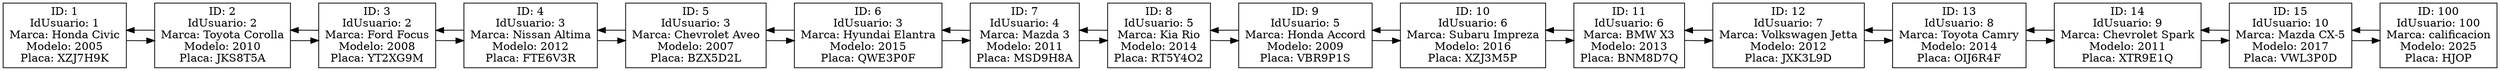 digraph G {
node [shape=box];
rankdir=LR;
V1 [label="ID: 1\nIdUsuario: 1\nMarca: Honda Civic\nModelo: 2005\nPlaca: XZJ7H9K"];
V2 [label="ID: 2\nIdUsuario: 2\nMarca: Toyota Corolla\nModelo: 2010\nPlaca: JKS8T5A"];
V1 -> V2;
V2 -> V1;
V3 [label="ID: 3\nIdUsuario: 2\nMarca: Ford Focus\nModelo: 2008\nPlaca: YT2XG9M"];
V2 -> V3;
V3 -> V2;
V4 [label="ID: 4\nIdUsuario: 3\nMarca: Nissan Altima\nModelo: 2012\nPlaca: FTE6V3R"];
V3 -> V4;
V4 -> V3;
V5 [label="ID: 5\nIdUsuario: 3\nMarca: Chevrolet Aveo\nModelo: 2007\nPlaca: BZX5D2L"];
V4 -> V5;
V5 -> V4;
V6 [label="ID: 6\nIdUsuario: 3\nMarca: Hyundai Elantra\nModelo: 2015\nPlaca: QWE3P0F"];
V5 -> V6;
V6 -> V5;
V7 [label="ID: 7\nIdUsuario: 4\nMarca: Mazda 3\nModelo: 2011\nPlaca: MSD9H8A"];
V6 -> V7;
V7 -> V6;
V8 [label="ID: 8\nIdUsuario: 5\nMarca: Kia Rio\nModelo: 2014\nPlaca: RT5Y4O2"];
V7 -> V8;
V8 -> V7;
V9 [label="ID: 9\nIdUsuario: 5\nMarca: Honda Accord\nModelo: 2009\nPlaca: VBR9P1S"];
V8 -> V9;
V9 -> V8;
V10 [label="ID: 10\nIdUsuario: 6\nMarca: Subaru Impreza\nModelo: 2016\nPlaca: XZJ3M5P"];
V9 -> V10;
V10 -> V9;
V11 [label="ID: 11\nIdUsuario: 6\nMarca: BMW X3\nModelo: 2013\nPlaca: BNM8D7Q"];
V10 -> V11;
V11 -> V10;
V12 [label="ID: 12\nIdUsuario: 7\nMarca: Volkswagen Jetta\nModelo: 2012\nPlaca: JXK3L9D"];
V11 -> V12;
V12 -> V11;
V13 [label="ID: 13\nIdUsuario: 8\nMarca: Toyota Camry\nModelo: 2014\nPlaca: OIJ6R4F"];
V12 -> V13;
V13 -> V12;
V14 [label="ID: 14\nIdUsuario: 9\nMarca: Chevrolet Spark\nModelo: 2011\nPlaca: XTR9E1Q"];
V13 -> V14;
V14 -> V13;
V15 [label="ID: 15\nIdUsuario: 10\nMarca: Mazda CX-5\nModelo: 2017\nPlaca: VWL3P0D"];
V14 -> V15;
V15 -> V14;
V100 [label="ID: 100\nIdUsuario: 100\nMarca: calificacion\nModelo: 2025\nPlaca: HJOP"];
V15 -> V100;
V100 -> V15;
}